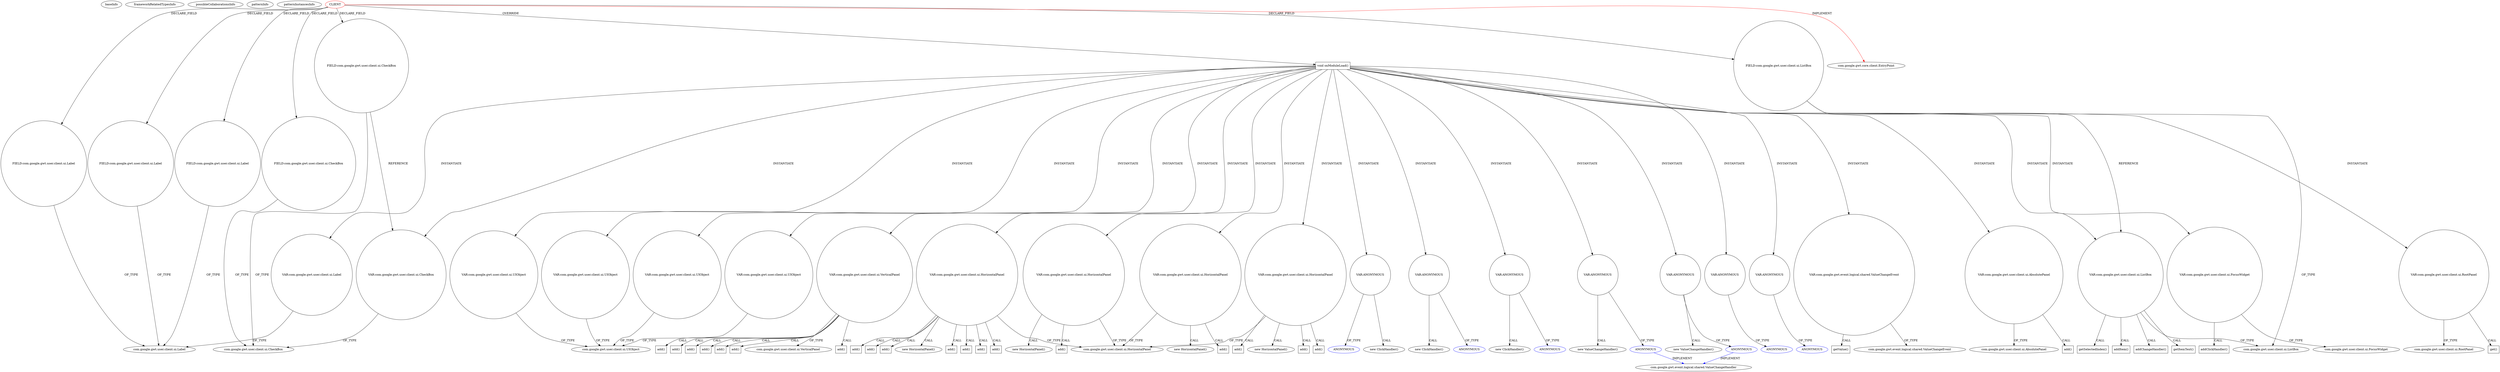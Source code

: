 digraph {
baseInfo[graphId=556,category="pattern",isAnonymous=false,possibleRelation=true]
frameworkRelatedTypesInfo[0="com.google.gwt.core.client.EntryPoint"]
possibleCollaborationsInfo[0="556~INSTANTIATION-OVERRIDING_METHOD_DECLARATION-~com.google.gwt.core.client.EntryPoint ~com.google.gwt.event.logical.shared.ValueChangeHandler ~false~true",1="556~INSTANTIATION-OVERRIDING_METHOD_DECLARATION-~com.google.gwt.core.client.EntryPoint ~com.google.gwt.event.logical.shared.ValueChangeHandler ~false~true"]
patternInfo[frequency=2.0,patternRootClient=0]
patternInstancesInfo[0="akjava-WebTestMaker~/akjava-WebTestMaker/WebTestMaker-master/src/com/akjava/gwt/webtestmaker/client/WebTestMaker.java~WebTestMaker~655",1="Tok-Erwin~/Tok-Erwin/Erwin-master/src/main/java/erwin/client/Erwin.java~Erwin~388"]
2[label="FIELD:com.google.gwt.user.client.ui.ListBox",vertexType="FIELD_DECLARATION",isFrameworkType=false,shape=circle]
0[label="CLIENT",vertexType="ROOT_CLIENT_CLASS_DECLARATION",isFrameworkType=false,color=red]
10[label="FIELD:com.google.gwt.user.client.ui.CheckBox",vertexType="FIELD_DECLARATION",isFrameworkType=false,shape=circle]
26[label="FIELD:com.google.gwt.user.client.ui.Label",vertexType="FIELD_DECLARATION",isFrameworkType=false,shape=circle]
16[label="FIELD:com.google.gwt.user.client.ui.CheckBox",vertexType="FIELD_DECLARATION",isFrameworkType=false,shape=circle]
22[label="FIELD:com.google.gwt.user.client.ui.Label",vertexType="FIELD_DECLARATION",isFrameworkType=false,shape=circle]
6[label="FIELD:com.google.gwt.user.client.ui.Label",vertexType="FIELD_DECLARATION",isFrameworkType=false,shape=circle]
1[label="com.google.gwt.core.client.EntryPoint",vertexType="FRAMEWORK_INTERFACE_TYPE",isFrameworkType=false]
28[label="void onModuleLoad()",vertexType="OVERRIDING_METHOD_DECLARATION",isFrameworkType=false,shape=box]
300[label="VAR:com.google.gwt.user.client.ui.UIObject",vertexType="VARIABLE_EXPRESION",isFrameworkType=false,shape=circle]
56[label="VAR:com.google.gwt.user.client.ui.UIObject",vertexType="VARIABLE_EXPRESION",isFrameworkType=false,shape=circle]
179[label="VAR:com.google.gwt.user.client.ui.UIObject",vertexType="VARIABLE_EXPRESION",isFrameworkType=false,shape=circle]
166[label="VAR:com.google.gwt.user.client.ui.UIObject",vertexType="VARIABLE_EXPRESION",isFrameworkType=false,shape=circle]
7[label="com.google.gwt.user.client.ui.Label",vertexType="FRAMEWORK_CLASS_TYPE",isFrameworkType=false]
11[label="com.google.gwt.user.client.ui.CheckBox",vertexType="FRAMEWORK_CLASS_TYPE",isFrameworkType=false]
39[label="VAR:com.google.gwt.user.client.ui.VerticalPanel",vertexType="VARIABLE_EXPRESION",isFrameworkType=false,shape=circle]
51[label="VAR:com.google.gwt.user.client.ui.Label",vertexType="VARIABLE_EXPRESION",isFrameworkType=false,shape=circle]
40[label="com.google.gwt.user.client.ui.VerticalPanel",vertexType="FRAMEWORK_CLASS_TYPE",isFrameworkType=false]
251[label="VAR:com.google.gwt.user.client.ui.HorizontalPanel",vertexType="VARIABLE_EXPRESION",isFrameworkType=false,shape=circle]
31[label="com.google.gwt.user.client.ui.HorizontalPanel",vertexType="FRAMEWORK_CLASS_TYPE",isFrameworkType=false]
250[label="new HorizontalPanel()",vertexType="CONSTRUCTOR_CALL",isFrameworkType=false]
82[label="VAR:com.google.gwt.user.client.ui.HorizontalPanel",vertexType="VARIABLE_EXPRESION",isFrameworkType=false,shape=circle]
81[label="new HorizontalPanel()",vertexType="CONSTRUCTOR_CALL",isFrameworkType=false]
194[label="VAR:com.google.gwt.user.client.ui.HorizontalPanel",vertexType="VARIABLE_EXPRESION",isFrameworkType=false,shape=circle]
193[label="new HorizontalPanel()",vertexType="CONSTRUCTOR_CALL",isFrameworkType=false]
67[label="VAR:com.google.gwt.user.client.ui.HorizontalPanel",vertexType="VARIABLE_EXPRESION",isFrameworkType=false,shape=circle]
66[label="new HorizontalPanel()",vertexType="CONSTRUCTOR_CALL",isFrameworkType=false]
170[label="add()",vertexType="INSIDE_CALL",isFrameworkType=false,shape=box]
230[label="add()",vertexType="INSIDE_CALL",isFrameworkType=false,shape=box]
254[label="add()",vertexType="INSIDE_CALL",isFrameworkType=false,shape=box]
157[label="add()",vertexType="INSIDE_CALL",isFrameworkType=false,shape=box]
249[label="add()",vertexType="INSIDE_CALL",isFrameworkType=false,shape=box]
70[label="add()",vertexType="INSIDE_CALL",isFrameworkType=false,shape=box]
212[label="add()",vertexType="INSIDE_CALL",isFrameworkType=false,shape=box]
47[label="add()",vertexType="INSIDE_CALL",isFrameworkType=false,shape=box]
240[label="add()",vertexType="INSIDE_CALL",isFrameworkType=false,shape=box]
75[label="add()",vertexType="INSIDE_CALL",isFrameworkType=false,shape=box]
203[label="add()",vertexType="INSIDE_CALL",isFrameworkType=false,shape=box]
92[label="add()",vertexType="INSIDE_CALL",isFrameworkType=false,shape=box]
183[label="add()",vertexType="INSIDE_CALL",isFrameworkType=false,shape=box]
175[label="add()",vertexType="INSIDE_CALL",isFrameworkType=false,shape=box]
258[label="add()",vertexType="INSIDE_CALL",isFrameworkType=false,shape=box]
109[label="add()",vertexType="INSIDE_CALL",isFrameworkType=false,shape=box]
162[label="add()",vertexType="INSIDE_CALL",isFrameworkType=false,shape=box]
256[label="add()",vertexType="INSIDE_CALL",isFrameworkType=false,shape=box]
291[label="add()",vertexType="INSIDE_CALL",isFrameworkType=false,shape=box]
97[label="VAR:ANONYMOUS",vertexType="VARIABLE_EXPRESION",isFrameworkType=false,shape=circle]
96[label="new ClickHandler()",vertexType="CONSTRUCTOR_CALL",isFrameworkType=false]
245[label="VAR:ANONYMOUS",vertexType="VARIABLE_EXPRESION",isFrameworkType=false,shape=circle]
244[label="new ClickHandler()",vertexType="CONSTRUCTOR_CALL",isFrameworkType=false]
113[label="VAR:ANONYMOUS",vertexType="VARIABLE_EXPRESION",isFrameworkType=false,shape=circle]
112[label="new ClickHandler()",vertexType="CONSTRUCTOR_CALL",isFrameworkType=false]
114[label="ANONYMOUS",vertexType="REFERENCE_ANONYMOUS_DECLARATION",isFrameworkType=false,color=blue]
220[label="VAR:ANONYMOUS",vertexType="VARIABLE_EXPRESION",isFrameworkType=false,shape=circle]
280[label="VAR:ANONYMOUS",vertexType="VARIABLE_EXPRESION",isFrameworkType=false,shape=circle]
266[label="VAR:ANONYMOUS",vertexType="VARIABLE_EXPRESION",isFrameworkType=false,shape=circle]
190[label="VAR:ANONYMOUS",vertexType="VARIABLE_EXPRESION",isFrameworkType=false,shape=circle]
100[label="VAR:com.google.gwt.user.client.ui.CheckBox",vertexType="VARIABLE_EXPRESION",isFrameworkType=false,shape=circle]
226[label="VAR:com.google.gwt.event.logical.shared.ValueChangeEvent",vertexType="VARIABLE_EXPRESION",isFrameworkType=false,shape=circle]
228[label="com.google.gwt.event.logical.shared.ValueChangeEvent",vertexType="FRAMEWORK_CLASS_TYPE",isFrameworkType=false]
3[label="com.google.gwt.user.client.ui.ListBox",vertexType="FRAMEWORK_CLASS_TYPE",isFrameworkType=false]
191[label="ANONYMOUS",vertexType="REFERENCE_ANONYMOUS_DECLARATION",isFrameworkType=false,color=blue]
267[label="ANONYMOUS",vertexType="REFERENCE_ANONYMOUS_DECLARATION",isFrameworkType=false,color=blue]
98[label="ANONYMOUS",vertexType="REFERENCE_ANONYMOUS_DECLARATION",isFrameworkType=false,color=blue]
281[label="ANONYMOUS",vertexType="REFERENCE_ANONYMOUS_DECLARATION",isFrameworkType=false,color=blue]
221[label="ANONYMOUS",vertexType="REFERENCE_ANONYMOUS_DECLARATION",isFrameworkType=false,color=blue]
246[label="ANONYMOUS",vertexType="REFERENCE_ANONYMOUS_DECLARATION",isFrameworkType=false,color=blue]
222[label="com.google.gwt.event.logical.shared.ValueChangeHandler",vertexType="FRAMEWORK_INTERFACE_TYPE",isFrameworkType=false]
219[label="new ValueChangeHandler()",vertexType="CONSTRUCTOR_CALL",isFrameworkType=false]
279[label="new ValueChangeHandler()",vertexType="CONSTRUCTOR_CALL",isFrameworkType=false]
58[label="com.google.gwt.user.client.ui.UIObject",vertexType="FRAMEWORK_CLASS_TYPE",isFrameworkType=false]
32[label="VAR:com.google.gwt.user.client.ui.AbsolutePanel",vertexType="VARIABLE_EXPRESION",isFrameworkType=false,shape=circle]
33[label="add()",vertexType="INSIDE_CALL",isFrameworkType=false,shape=box]
34[label="com.google.gwt.user.client.ui.AbsolutePanel",vertexType="FRAMEWORK_CLASS_TYPE",isFrameworkType=false]
227[label="getValue()",vertexType="INSIDE_CALL",isFrameworkType=false,shape=box]
93[label="VAR:com.google.gwt.user.client.ui.FocusWidget",vertexType="VARIABLE_EXPRESION",isFrameworkType=false,shape=circle]
95[label="com.google.gwt.user.client.ui.FocusWidget",vertexType="FRAMEWORK_CLASS_TYPE",isFrameworkType=false]
94[label="addClickHandler()",vertexType="INSIDE_CALL",isFrameworkType=false,shape=box]
123[label="VAR:com.google.gwt.user.client.ui.ListBox",vertexType="VARIABLE_EXPRESION",isFrameworkType=false,shape=circle]
153[label="getItemText()",vertexType="INSIDE_CALL",isFrameworkType=false,shape=box]
155[label="getSelectedIndex()",vertexType="INSIDE_CALL",isFrameworkType=false,shape=box]
135[label="addItem()",vertexType="INSIDE_CALL",isFrameworkType=false,shape=box]
147[label="addChangeHandler()",vertexType="INSIDE_CALL",isFrameworkType=false,shape=box]
35[label="VAR:com.google.gwt.user.client.ui.RootPanel",vertexType="VARIABLE_EXPRESION",isFrameworkType=false,shape=circle]
37[label="com.google.gwt.user.client.ui.RootPanel",vertexType="FRAMEWORK_CLASS_TYPE",isFrameworkType=false]
36[label="get()",vertexType="INSIDE_CALL",isFrameworkType=false,shape=box]
82->81[label="CALL"]
82->157[label="CALL"]
16->100[label="REFERENCE"]
51->7[label="OF_TYPE"]
251->31[label="OF_TYPE"]
39->40[label="OF_TYPE"]
251->250[label="CALL"]
28->113[label="INSTANTIATE"]
28->32[label="INSTANTIATE"]
0->2[label="DECLARE_FIELD"]
28->51[label="INSTANTIATE"]
266->267[label="OF_TYPE"]
280->279[label="CALL"]
100->11[label="OF_TYPE"]
251->291[label="CALL"]
35->37[label="OF_TYPE"]
0->10[label="DECLARE_FIELD"]
280->281[label="OF_TYPE"]
39->254[label="CALL"]
245->246[label="OF_TYPE"]
166->58[label="OF_TYPE"]
28->97[label="INSTANTIATE"]
0->6[label="DECLARE_FIELD"]
93->95[label="OF_TYPE"]
123->153[label="CALL"]
97->98[label="OF_TYPE"]
32->34[label="OF_TYPE"]
67->31[label="OF_TYPE"]
10->11[label="OF_TYPE"]
28->245[label="INSTANTIATE"]
113->114[label="OF_TYPE"]
28->35[label="INSTANTIATE"]
28->100[label="INSTANTIATE"]
28->251[label="INSTANTIATE"]
39->47[label="CALL"]
39->249[label="CALL"]
28->220[label="INSTANTIATE"]
226->228[label="OF_TYPE"]
2->123[label="REFERENCE"]
28->123[label="INSTANTIATE"]
67->66[label="CALL"]
190->191[label="OF_TYPE"]
28->93[label="INSTANTIATE"]
82->170[label="CALL"]
56->58[label="OF_TYPE"]
113->112[label="CALL"]
220->221[label="OF_TYPE"]
22->7[label="OF_TYPE"]
0->26[label="DECLARE_FIELD"]
28->226[label="INSTANTIATE"]
194->31[label="OF_TYPE"]
97->96[label="CALL"]
39->230[label="CALL"]
28->56[label="INSTANTIATE"]
28->179[label="INSTANTIATE"]
35->36[label="CALL"]
26->7[label="OF_TYPE"]
220->219[label="CALL"]
32->33[label="CALL"]
226->227[label="CALL"]
93->94[label="CALL"]
28->194[label="INSTANTIATE"]
28->280[label="INSTANTIATE"]
39->212[label="CALL"]
67->75[label="CALL"]
0->28[label="OVERRIDE"]
194->203[label="CALL"]
28->166[label="INSTANTIATE"]
28->300[label="INSTANTIATE"]
123->147[label="CALL"]
0->1[label="IMPLEMENT",color=red]
39->70[label="CALL"]
123->155[label="CALL"]
28->266[label="INSTANTIATE"]
179->58[label="OF_TYPE"]
245->244[label="CALL"]
0->16[label="DECLARE_FIELD"]
194->193[label="CALL"]
300->58[label="OF_TYPE"]
39->240[label="CALL"]
123->135[label="CALL"]
251->258[label="CALL"]
82->162[label="CALL"]
6->7[label="OF_TYPE"]
82->109[label="CALL"]
123->3[label="OF_TYPE"]
82->183[label="CALL"]
2->3[label="OF_TYPE"]
28->82[label="INSTANTIATE"]
221->222[label="IMPLEMENT",color=blue]
28->39[label="INSTANTIATE"]
82->175[label="CALL"]
0->22[label="DECLARE_FIELD"]
28->67[label="INSTANTIATE"]
82->31[label="OF_TYPE"]
82->92[label="CALL"]
251->256[label="CALL"]
281->222[label="IMPLEMENT",color=blue]
16->11[label="OF_TYPE"]
28->190[label="INSTANTIATE"]
}
